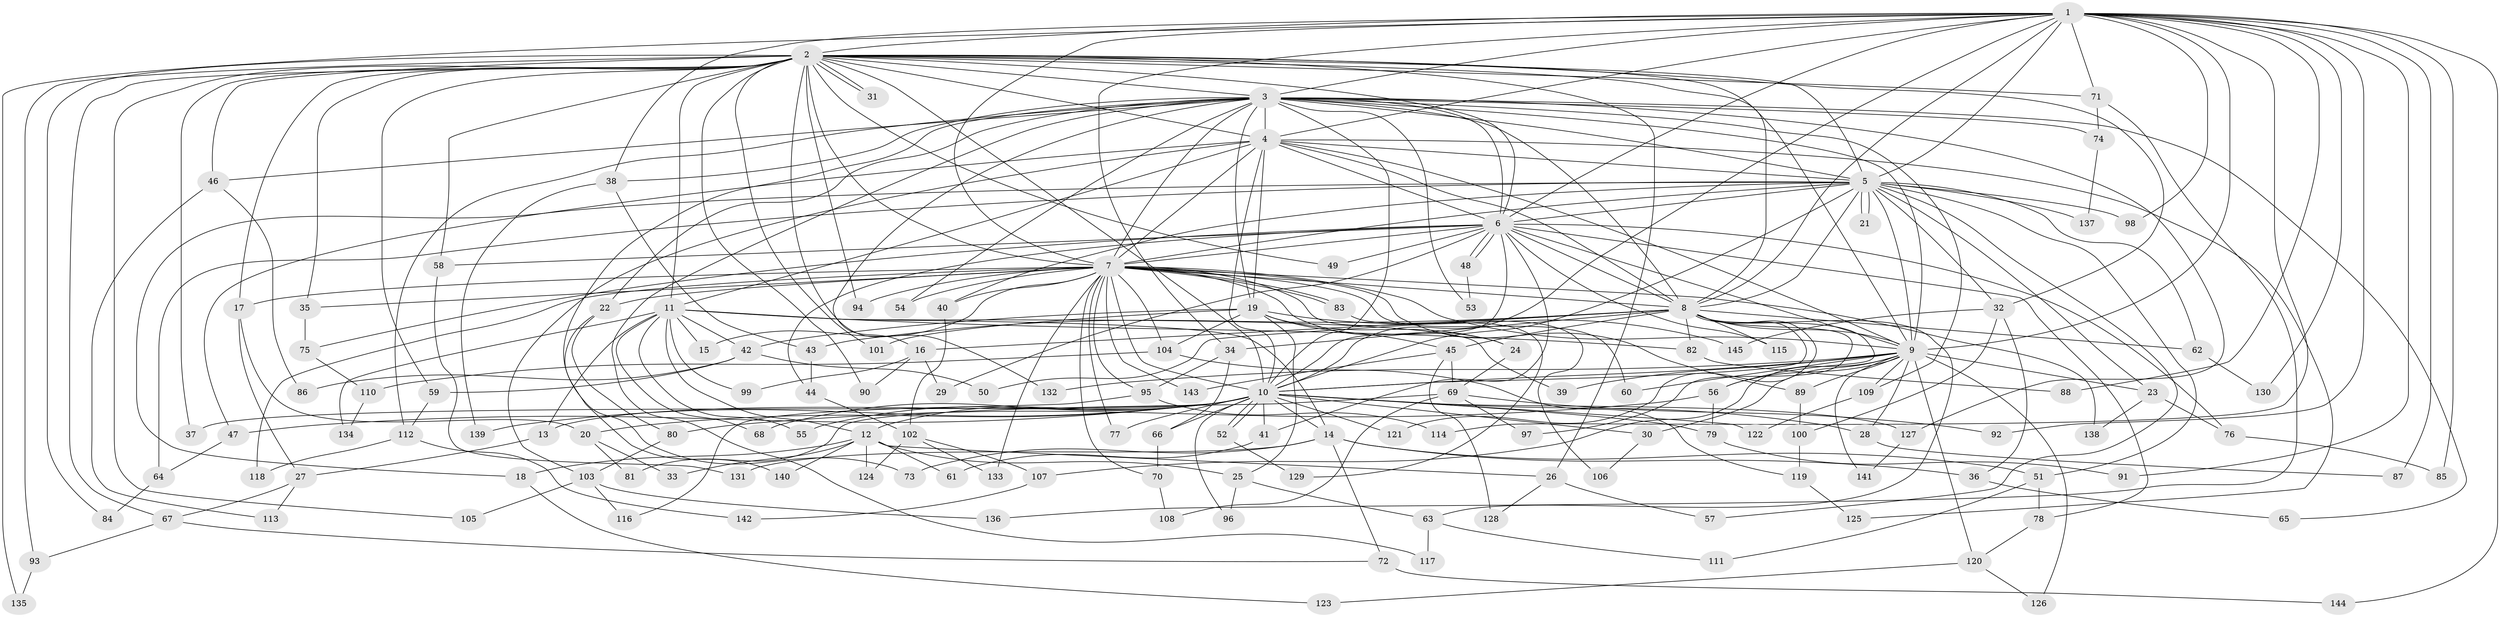 // coarse degree distribution, {21: 0.009009009009009009, 35: 0.009009009009009009, 23: 0.009009009009009009, 13: 0.009009009009009009, 20: 0.009009009009009009, 29: 0.009009009009009009, 18: 0.018018018018018018, 19: 0.009009009009009009, 28: 0.009009009009009009, 11: 0.009009009009009009, 5: 0.05405405405405406, 2: 0.4954954954954955, 6: 0.04504504504504504, 3: 0.1981981981981982, 12: 0.009009009009009009, 4: 0.09009009009009009, 1: 0.009009009009009009}
// Generated by graph-tools (version 1.1) at 2025/51/02/27/25 19:51:47]
// undirected, 145 vertices, 315 edges
graph export_dot {
graph [start="1"]
  node [color=gray90,style=filled];
  1;
  2;
  3;
  4;
  5;
  6;
  7;
  8;
  9;
  10;
  11;
  12;
  13;
  14;
  15;
  16;
  17;
  18;
  19;
  20;
  21;
  22;
  23;
  24;
  25;
  26;
  27;
  28;
  29;
  30;
  31;
  32;
  33;
  34;
  35;
  36;
  37;
  38;
  39;
  40;
  41;
  42;
  43;
  44;
  45;
  46;
  47;
  48;
  49;
  50;
  51;
  52;
  53;
  54;
  55;
  56;
  57;
  58;
  59;
  60;
  61;
  62;
  63;
  64;
  65;
  66;
  67;
  68;
  69;
  70;
  71;
  72;
  73;
  74;
  75;
  76;
  77;
  78;
  79;
  80;
  81;
  82;
  83;
  84;
  85;
  86;
  87;
  88;
  89;
  90;
  91;
  92;
  93;
  94;
  95;
  96;
  97;
  98;
  99;
  100;
  101;
  102;
  103;
  104;
  105;
  106;
  107;
  108;
  109;
  110;
  111;
  112;
  113;
  114;
  115;
  116;
  117;
  118;
  119;
  120;
  121;
  122;
  123;
  124;
  125;
  126;
  127;
  128;
  129;
  130;
  131;
  132;
  133;
  134;
  135;
  136;
  137;
  138;
  139;
  140;
  141;
  142;
  143;
  144;
  145;
  1 -- 2;
  1 -- 3;
  1 -- 4;
  1 -- 5;
  1 -- 6;
  1 -- 7;
  1 -- 8;
  1 -- 9;
  1 -- 10;
  1 -- 34;
  1 -- 38;
  1 -- 71;
  1 -- 85;
  1 -- 87;
  1 -- 88;
  1 -- 91;
  1 -- 92;
  1 -- 98;
  1 -- 114;
  1 -- 130;
  1 -- 135;
  1 -- 144;
  2 -- 3;
  2 -- 4;
  2 -- 5;
  2 -- 6;
  2 -- 7;
  2 -- 8;
  2 -- 9;
  2 -- 10;
  2 -- 11;
  2 -- 17;
  2 -- 26;
  2 -- 31;
  2 -- 31;
  2 -- 32;
  2 -- 35;
  2 -- 37;
  2 -- 46;
  2 -- 49;
  2 -- 58;
  2 -- 59;
  2 -- 67;
  2 -- 71;
  2 -- 84;
  2 -- 90;
  2 -- 93;
  2 -- 94;
  2 -- 101;
  2 -- 105;
  2 -- 132;
  3 -- 4;
  3 -- 5;
  3 -- 6;
  3 -- 7;
  3 -- 8;
  3 -- 9;
  3 -- 10;
  3 -- 16;
  3 -- 19;
  3 -- 22;
  3 -- 38;
  3 -- 46;
  3 -- 53;
  3 -- 54;
  3 -- 65;
  3 -- 73;
  3 -- 74;
  3 -- 109;
  3 -- 112;
  3 -- 117;
  3 -- 127;
  4 -- 5;
  4 -- 6;
  4 -- 7;
  4 -- 8;
  4 -- 9;
  4 -- 10;
  4 -- 11;
  4 -- 19;
  4 -- 47;
  4 -- 103;
  4 -- 125;
  5 -- 6;
  5 -- 7;
  5 -- 8;
  5 -- 9;
  5 -- 10;
  5 -- 18;
  5 -- 21;
  5 -- 21;
  5 -- 23;
  5 -- 32;
  5 -- 40;
  5 -- 51;
  5 -- 57;
  5 -- 62;
  5 -- 64;
  5 -- 98;
  5 -- 137;
  6 -- 7;
  6 -- 8;
  6 -- 9;
  6 -- 10;
  6 -- 29;
  6 -- 41;
  6 -- 44;
  6 -- 48;
  6 -- 48;
  6 -- 49;
  6 -- 58;
  6 -- 75;
  6 -- 76;
  6 -- 78;
  6 -- 115;
  7 -- 8;
  7 -- 9;
  7 -- 10;
  7 -- 15;
  7 -- 17;
  7 -- 22;
  7 -- 24;
  7 -- 35;
  7 -- 40;
  7 -- 54;
  7 -- 60;
  7 -- 70;
  7 -- 77;
  7 -- 83;
  7 -- 83;
  7 -- 89;
  7 -- 94;
  7 -- 95;
  7 -- 104;
  7 -- 118;
  7 -- 129;
  7 -- 133;
  7 -- 138;
  7 -- 143;
  8 -- 9;
  8 -- 10;
  8 -- 16;
  8 -- 34;
  8 -- 43;
  8 -- 45;
  8 -- 50;
  8 -- 56;
  8 -- 62;
  8 -- 63;
  8 -- 82;
  8 -- 97;
  8 -- 115;
  8 -- 121;
  9 -- 10;
  9 -- 23;
  9 -- 28;
  9 -- 30;
  9 -- 39;
  9 -- 56;
  9 -- 60;
  9 -- 89;
  9 -- 107;
  9 -- 109;
  9 -- 120;
  9 -- 126;
  9 -- 132;
  9 -- 141;
  10 -- 12;
  10 -- 13;
  10 -- 14;
  10 -- 20;
  10 -- 28;
  10 -- 30;
  10 -- 37;
  10 -- 41;
  10 -- 47;
  10 -- 52;
  10 -- 52;
  10 -- 55;
  10 -- 66;
  10 -- 68;
  10 -- 77;
  10 -- 79;
  10 -- 96;
  10 -- 121;
  10 -- 122;
  10 -- 127;
  10 -- 139;
  11 -- 12;
  11 -- 13;
  11 -- 14;
  11 -- 15;
  11 -- 39;
  11 -- 42;
  11 -- 55;
  11 -- 68;
  11 -- 82;
  11 -- 99;
  11 -- 134;
  12 -- 18;
  12 -- 25;
  12 -- 26;
  12 -- 33;
  12 -- 61;
  12 -- 124;
  12 -- 140;
  13 -- 27;
  14 -- 36;
  14 -- 51;
  14 -- 72;
  14 -- 73;
  14 -- 131;
  16 -- 29;
  16 -- 90;
  16 -- 99;
  17 -- 20;
  17 -- 27;
  18 -- 123;
  19 -- 24;
  19 -- 25;
  19 -- 42;
  19 -- 45;
  19 -- 101;
  19 -- 104;
  19 -- 145;
  20 -- 33;
  20 -- 81;
  22 -- 80;
  22 -- 140;
  23 -- 76;
  23 -- 138;
  24 -- 69;
  25 -- 63;
  25 -- 96;
  26 -- 57;
  26 -- 128;
  27 -- 67;
  27 -- 113;
  28 -- 87;
  30 -- 106;
  32 -- 36;
  32 -- 100;
  32 -- 145;
  34 -- 66;
  34 -- 95;
  35 -- 75;
  36 -- 65;
  38 -- 43;
  38 -- 139;
  40 -- 102;
  41 -- 61;
  42 -- 50;
  42 -- 59;
  42 -- 86;
  43 -- 44;
  44 -- 102;
  45 -- 69;
  45 -- 128;
  45 -- 143;
  46 -- 86;
  46 -- 113;
  47 -- 64;
  48 -- 53;
  51 -- 78;
  51 -- 111;
  52 -- 129;
  56 -- 79;
  56 -- 80;
  58 -- 131;
  59 -- 112;
  62 -- 130;
  63 -- 111;
  63 -- 117;
  64 -- 84;
  66 -- 70;
  67 -- 72;
  67 -- 93;
  69 -- 81;
  69 -- 92;
  69 -- 97;
  69 -- 108;
  70 -- 108;
  71 -- 74;
  71 -- 136;
  72 -- 144;
  74 -- 137;
  75 -- 110;
  76 -- 85;
  78 -- 120;
  79 -- 91;
  80 -- 103;
  82 -- 88;
  83 -- 106;
  89 -- 100;
  93 -- 135;
  95 -- 114;
  95 -- 116;
  100 -- 119;
  102 -- 107;
  102 -- 124;
  102 -- 133;
  103 -- 105;
  103 -- 116;
  103 -- 136;
  104 -- 110;
  104 -- 119;
  107 -- 142;
  109 -- 122;
  110 -- 134;
  112 -- 118;
  112 -- 142;
  119 -- 125;
  120 -- 123;
  120 -- 126;
  127 -- 141;
}
